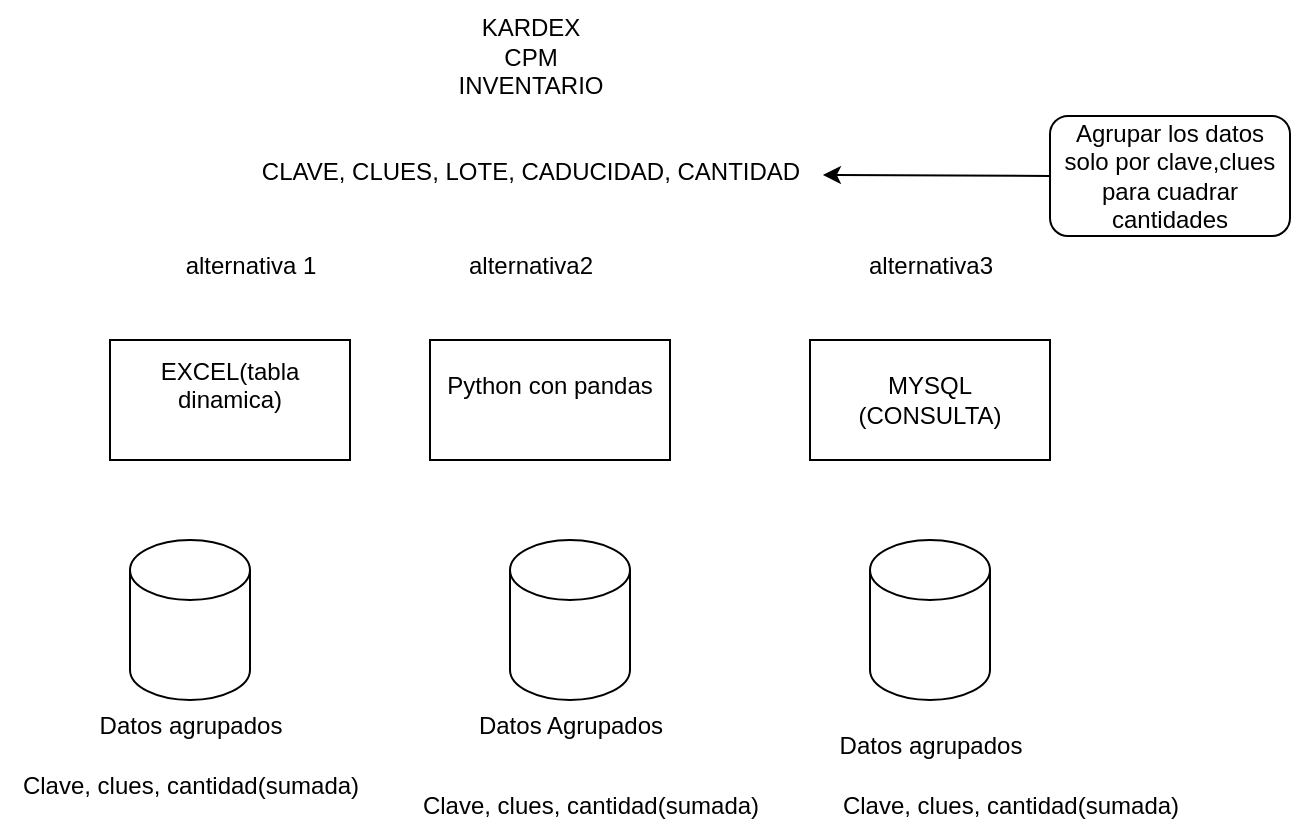 <mxfile version="26.1.1">
  <diagram name="Página-1" id="k7U1tm6xe3xZ00xfb6se">
    <mxGraphModel dx="1356" dy="1720" grid="1" gridSize="10" guides="1" tooltips="1" connect="1" arrows="1" fold="1" page="1" pageScale="1" pageWidth="827" pageHeight="1169" math="0" shadow="0">
      <root>
        <mxCell id="0" />
        <mxCell id="1" parent="0" />
        <mxCell id="RpuAzim3Sx4dqrJFKpes-1" value="EXCEL(tabla dinamica)&lt;div&gt;&lt;br&gt;&lt;/div&gt;" style="rounded=0;whiteSpace=wrap;html=1;" vertex="1" parent="1">
          <mxGeometry x="140" y="160" width="120" height="60" as="geometry" />
        </mxCell>
        <mxCell id="RpuAzim3Sx4dqrJFKpes-2" value="" style="shape=cylinder3;whiteSpace=wrap;html=1;boundedLbl=1;backgroundOutline=1;size=15;" vertex="1" parent="1">
          <mxGeometry x="150" y="260" width="60" height="80" as="geometry" />
        </mxCell>
        <mxCell id="RpuAzim3Sx4dqrJFKpes-3" value="Python con pandas&lt;div&gt;&lt;br&gt;&lt;/div&gt;" style="rounded=0;whiteSpace=wrap;html=1;" vertex="1" parent="1">
          <mxGeometry x="300" y="160" width="120" height="60" as="geometry" />
        </mxCell>
        <mxCell id="RpuAzim3Sx4dqrJFKpes-4" value="" style="shape=cylinder3;whiteSpace=wrap;html=1;boundedLbl=1;backgroundOutline=1;size=15;" vertex="1" parent="1">
          <mxGeometry x="340" y="260" width="60" height="80" as="geometry" />
        </mxCell>
        <mxCell id="RpuAzim3Sx4dqrJFKpes-5" value="MYSQL&lt;div&gt;(CONSULTA)&lt;/div&gt;" style="rounded=0;whiteSpace=wrap;html=1;" vertex="1" parent="1">
          <mxGeometry x="490" y="160" width="120" height="60" as="geometry" />
        </mxCell>
        <mxCell id="RpuAzim3Sx4dqrJFKpes-8" value="" style="shape=cylinder3;whiteSpace=wrap;html=1;boundedLbl=1;backgroundOutline=1;size=15;" vertex="1" parent="1">
          <mxGeometry x="520" y="260" width="60" height="80" as="geometry" />
        </mxCell>
        <mxCell id="RpuAzim3Sx4dqrJFKpes-9" value="KARDEX&lt;div&gt;CPM&lt;/div&gt;&lt;div&gt;INVENTARIO&lt;/div&gt;&lt;div&gt;&lt;br&gt;&lt;/div&gt;&lt;div&gt;&lt;br&gt;&lt;/div&gt;&lt;div&gt;CLAVE, CLUES, LOTE, CADUCIDAD, CANTIDAD&lt;/div&gt;" style="text;html=1;align=center;verticalAlign=middle;resizable=0;points=[];autosize=1;strokeColor=none;fillColor=none;" vertex="1" parent="1">
          <mxGeometry x="205" y="-10" width="290" height="100" as="geometry" />
        </mxCell>
        <mxCell id="RpuAzim3Sx4dqrJFKpes-10" value="alternativa 1" style="text;html=1;align=center;verticalAlign=middle;resizable=0;points=[];autosize=1;strokeColor=none;fillColor=none;" vertex="1" parent="1">
          <mxGeometry x="165" y="108" width="90" height="30" as="geometry" />
        </mxCell>
        <mxCell id="RpuAzim3Sx4dqrJFKpes-11" value="alternativa2" style="text;html=1;align=center;verticalAlign=middle;resizable=0;points=[];autosize=1;strokeColor=none;fillColor=none;" vertex="1" parent="1">
          <mxGeometry x="305" y="108" width="90" height="30" as="geometry" />
        </mxCell>
        <mxCell id="RpuAzim3Sx4dqrJFKpes-12" value="alternativa3" style="text;html=1;align=center;verticalAlign=middle;resizable=0;points=[];autosize=1;strokeColor=none;fillColor=none;" vertex="1" parent="1">
          <mxGeometry x="505" y="108" width="90" height="30" as="geometry" />
        </mxCell>
        <mxCell id="RpuAzim3Sx4dqrJFKpes-13" value="Agrupar los datos solo por clave,clues para cuadrar cantidades" style="rounded=1;whiteSpace=wrap;html=1;" vertex="1" parent="1">
          <mxGeometry x="610" y="48" width="120" height="60" as="geometry" />
        </mxCell>
        <mxCell id="RpuAzim3Sx4dqrJFKpes-14" value="" style="endArrow=classic;html=1;rounded=0;entryX=1.005;entryY=0.875;entryDx=0;entryDy=0;entryPerimeter=0;exitX=0;exitY=0.5;exitDx=0;exitDy=0;" edge="1" parent="1" source="RpuAzim3Sx4dqrJFKpes-13" target="RpuAzim3Sx4dqrJFKpes-9">
          <mxGeometry width="50" height="50" relative="1" as="geometry">
            <mxPoint x="430" y="140" as="sourcePoint" />
            <mxPoint x="480" y="90" as="targetPoint" />
          </mxGeometry>
        </mxCell>
        <mxCell id="RpuAzim3Sx4dqrJFKpes-15" value="Datos agrupados" style="text;html=1;align=center;verticalAlign=middle;resizable=0;points=[];autosize=1;strokeColor=none;fillColor=none;" vertex="1" parent="1">
          <mxGeometry x="125" y="338" width="110" height="30" as="geometry" />
        </mxCell>
        <mxCell id="RpuAzim3Sx4dqrJFKpes-16" value="Datos Agrupados" style="text;html=1;align=center;verticalAlign=middle;resizable=0;points=[];autosize=1;strokeColor=none;fillColor=none;" vertex="1" parent="1">
          <mxGeometry x="310" y="338" width="120" height="30" as="geometry" />
        </mxCell>
        <mxCell id="RpuAzim3Sx4dqrJFKpes-17" value="Datos agrupados" style="text;html=1;align=center;verticalAlign=middle;resizable=0;points=[];autosize=1;strokeColor=none;fillColor=none;" vertex="1" parent="1">
          <mxGeometry x="495" y="348" width="110" height="30" as="geometry" />
        </mxCell>
        <mxCell id="RpuAzim3Sx4dqrJFKpes-20" value="Clave, clues, cantidad(sumada)" style="text;html=1;align=center;verticalAlign=middle;resizable=0;points=[];autosize=1;strokeColor=none;fillColor=none;" vertex="1" parent="1">
          <mxGeometry x="85" y="368" width="190" height="30" as="geometry" />
        </mxCell>
        <mxCell id="RpuAzim3Sx4dqrJFKpes-21" value="Clave, clues, cantidad(sumada)" style="text;html=1;align=center;verticalAlign=middle;resizable=0;points=[];autosize=1;strokeColor=none;fillColor=none;" vertex="1" parent="1">
          <mxGeometry x="495" y="378" width="190" height="30" as="geometry" />
        </mxCell>
        <mxCell id="RpuAzim3Sx4dqrJFKpes-22" value="Clave, clues, cantidad(sumada)" style="text;html=1;align=center;verticalAlign=middle;resizable=0;points=[];autosize=1;strokeColor=none;fillColor=none;" vertex="1" parent="1">
          <mxGeometry x="285" y="378" width="190" height="30" as="geometry" />
        </mxCell>
      </root>
    </mxGraphModel>
  </diagram>
</mxfile>
